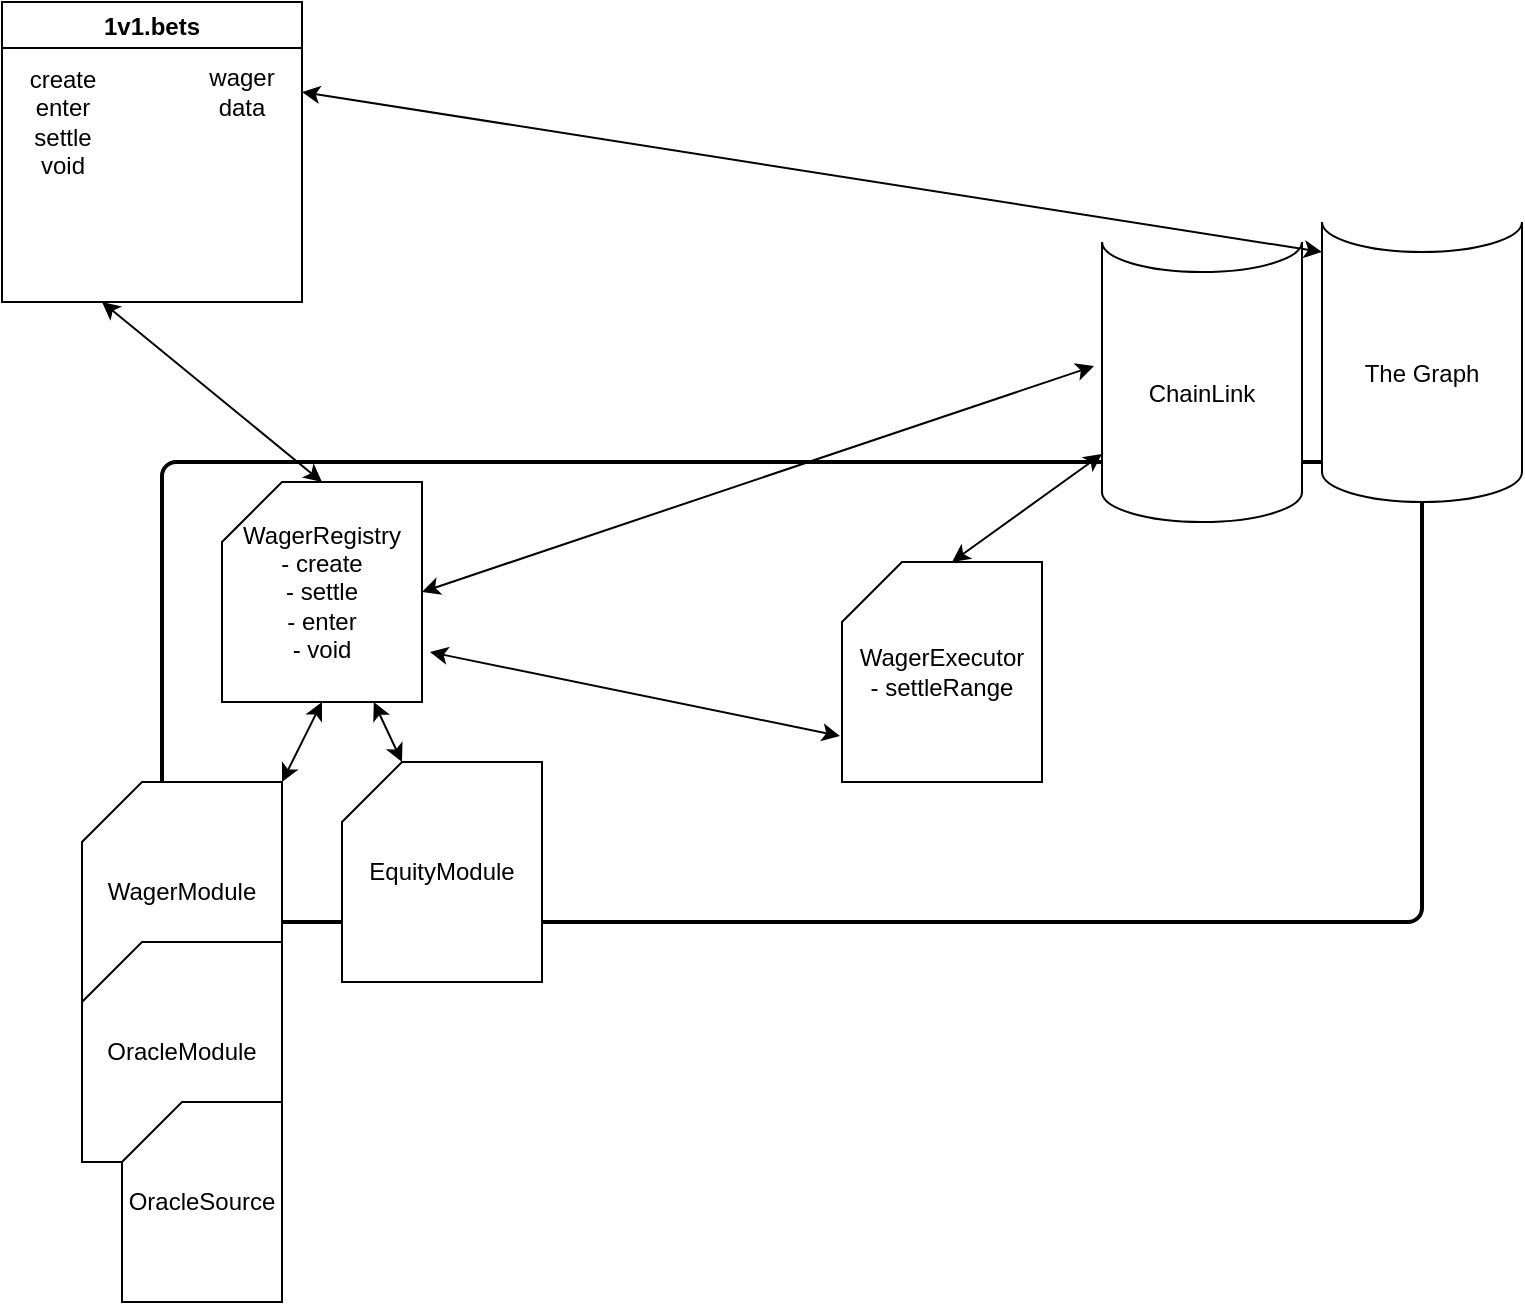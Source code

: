 <mxfile version="20.8.20" type="device"><diagram id="7iegp9VCJVkhf7B6MbN5" name="Page-2"><mxGraphModel dx="1026" dy="610" grid="1" gridSize="10" guides="1" tooltips="1" connect="1" arrows="1" fold="1" page="1" pageScale="1" pageWidth="850" pageHeight="1100" math="0" shadow="0"><root><mxCell id="0"/><mxCell id="1" parent="0"/><mxCell id="WlRcBu4MiZNcOrjR4DY8-1" value="1v1.bets" style="swimlane;" parent="1" vertex="1"><mxGeometry x="50" y="20" width="150" height="150" as="geometry"/></mxCell><mxCell id="WlRcBu4MiZNcOrjR4DY8-15" value="wager data" style="text;html=1;strokeColor=none;fillColor=none;align=center;verticalAlign=middle;whiteSpace=wrap;rounded=0;" parent="WlRcBu4MiZNcOrjR4DY8-1" vertex="1"><mxGeometry x="90" y="30" width="60" height="30" as="geometry"/></mxCell><mxCell id="WlRcBu4MiZNcOrjR4DY8-4" value="&lt;br&gt;&lt;br&gt;" style="rounded=1;whiteSpace=wrap;html=1;absoluteArcSize=1;arcSize=14;strokeWidth=2;" parent="1" vertex="1"><mxGeometry x="130" y="250" width="630" height="230" as="geometry"/></mxCell><mxCell id="WlRcBu4MiZNcOrjR4DY8-3" value="The Graph" style="shape=cylinder3;whiteSpace=wrap;html=1;boundedLbl=1;backgroundOutline=1;size=15;lid=0;" parent="1" vertex="1"><mxGeometry x="710" y="130" width="100" height="140" as="geometry"/></mxCell><mxCell id="WlRcBu4MiZNcOrjR4DY8-5" value="" style="endArrow=classic;startArrow=classic;html=1;rounded=0;exitX=0.5;exitY=0;exitDx=0;exitDy=0;exitPerimeter=0;" parent="1" source="WlRcBu4MiZNcOrjR4DY8-6" edge="1"><mxGeometry width="50" height="50" relative="1" as="geometry"><mxPoint x="400" y="260" as="sourcePoint"/><mxPoint x="100" y="170" as="targetPoint"/></mxGeometry></mxCell><mxCell id="WlRcBu4MiZNcOrjR4DY8-6" value="WagerRegistry&lt;br&gt;- create&lt;br&gt;- settle&lt;br&gt;- enter&lt;br&gt;- void" style="shape=card;whiteSpace=wrap;html=1;" parent="1" vertex="1"><mxGeometry x="160" y="260" width="100" height="110" as="geometry"/></mxCell><mxCell id="WlRcBu4MiZNcOrjR4DY8-7" value="" style="endArrow=classic;startArrow=classic;html=1;rounded=0;entryX=0;entryY=0;entryDx=0;entryDy=15;entryPerimeter=0;exitX=1;exitY=0.5;exitDx=0;exitDy=0;" parent="1" source="WlRcBu4MiZNcOrjR4DY8-15" target="WlRcBu4MiZNcOrjR4DY8-3" edge="1"><mxGeometry width="50" height="50" relative="1" as="geometry"><mxPoint x="400" y="260" as="sourcePoint"/><mxPoint x="450" y="210" as="targetPoint"/></mxGeometry></mxCell><mxCell id="WlRcBu4MiZNcOrjR4DY8-8" value="WagerExecutor&lt;br&gt;- settleRange" style="shape=card;whiteSpace=wrap;html=1;" parent="1" vertex="1"><mxGeometry x="470" y="300" width="100" height="110" as="geometry"/></mxCell><mxCell id="WlRcBu4MiZNcOrjR4DY8-11" value="ChainLink" style="shape=cylinder3;whiteSpace=wrap;html=1;boundedLbl=1;backgroundOutline=1;size=15;lid=0;" parent="1" vertex="1"><mxGeometry x="600" y="140" width="100" height="140" as="geometry"/></mxCell><mxCell id="WlRcBu4MiZNcOrjR4DY8-12" value="" style="endArrow=classic;startArrow=classic;html=1;rounded=0;exitX=0;exitY=0;exitDx=55;exitDy=0;exitPerimeter=0;" parent="1" source="WlRcBu4MiZNcOrjR4DY8-8" target="WlRcBu4MiZNcOrjR4DY8-11" edge="1"><mxGeometry width="50" height="50" relative="1" as="geometry"><mxPoint x="400" y="240" as="sourcePoint"/><mxPoint x="450" y="190" as="targetPoint"/></mxGeometry></mxCell><mxCell id="WlRcBu4MiZNcOrjR4DY8-13" value="" style="endArrow=classic;startArrow=classic;html=1;rounded=0;exitX=1;exitY=0.5;exitDx=0;exitDy=0;exitPerimeter=0;entryX=-0.04;entryY=0.443;entryDx=0;entryDy=0;entryPerimeter=0;" parent="1" source="WlRcBu4MiZNcOrjR4DY8-6" target="WlRcBu4MiZNcOrjR4DY8-11" edge="1"><mxGeometry width="50" height="50" relative="1" as="geometry"><mxPoint x="400" y="240" as="sourcePoint"/><mxPoint x="450" y="190" as="targetPoint"/></mxGeometry></mxCell><mxCell id="WlRcBu4MiZNcOrjR4DY8-14" value="create&lt;br&gt;enter&lt;br&gt;settle&lt;br&gt;void" style="text;html=1;align=center;verticalAlign=middle;resizable=0;points=[];autosize=1;strokeColor=none;fillColor=none;" parent="1" vertex="1"><mxGeometry x="50" y="45" width="60" height="70" as="geometry"/></mxCell><mxCell id="Qne_x6TCqashN8F8zVdm-1" value="EquityModule" style="shape=card;whiteSpace=wrap;html=1;" vertex="1" parent="1"><mxGeometry x="220" y="400" width="100" height="110" as="geometry"/></mxCell><mxCell id="Qne_x6TCqashN8F8zVdm-2" value="WagerModule" style="shape=card;whiteSpace=wrap;html=1;" vertex="1" parent="1"><mxGeometry x="90" y="410" width="100" height="110" as="geometry"/></mxCell><mxCell id="Qne_x6TCqashN8F8zVdm-6" value="" style="endArrow=classic;startArrow=classic;html=1;rounded=0;exitX=1.04;exitY=0.773;exitDx=0;exitDy=0;exitPerimeter=0;entryX=-0.01;entryY=0.791;entryDx=0;entryDy=0;entryPerimeter=0;" edge="1" parent="1" source="WlRcBu4MiZNcOrjR4DY8-6" target="WlRcBu4MiZNcOrjR4DY8-8"><mxGeometry width="50" height="50" relative="1" as="geometry"><mxPoint x="400" y="370" as="sourcePoint"/><mxPoint x="450" y="320" as="targetPoint"/></mxGeometry></mxCell><mxCell id="Qne_x6TCqashN8F8zVdm-7" value="OracleModule" style="shape=card;whiteSpace=wrap;html=1;" vertex="1" parent="1"><mxGeometry x="90" y="490" width="100" height="110" as="geometry"/></mxCell><mxCell id="Qne_x6TCqashN8F8zVdm-9" value="" style="endArrow=classic;startArrow=classic;html=1;rounded=0;entryX=0.5;entryY=1;entryDx=0;entryDy=0;entryPerimeter=0;exitX=1;exitY=0;exitDx=0;exitDy=0;exitPerimeter=0;" edge="1" parent="1" source="Qne_x6TCqashN8F8zVdm-2" target="WlRcBu4MiZNcOrjR4DY8-6"><mxGeometry width="50" height="50" relative="1" as="geometry"><mxPoint x="400" y="370" as="sourcePoint"/><mxPoint x="450" y="320" as="targetPoint"/><Array as="points"/></mxGeometry></mxCell><mxCell id="Qne_x6TCqashN8F8zVdm-10" value="" style="endArrow=classic;startArrow=classic;html=1;rounded=0;exitX=0;exitY=0;exitDx=30;exitDy=0;exitPerimeter=0;" edge="1" parent="1" source="Qne_x6TCqashN8F8zVdm-1" target="WlRcBu4MiZNcOrjR4DY8-6"><mxGeometry width="50" height="50" relative="1" as="geometry"><mxPoint x="200" y="420" as="sourcePoint"/><mxPoint x="220" y="380" as="targetPoint"/><Array as="points"/></mxGeometry></mxCell><mxCell id="Qne_x6TCqashN8F8zVdm-12" value="OracleSource" style="shape=card;whiteSpace=wrap;html=1;" vertex="1" parent="1"><mxGeometry x="110" y="570" width="80" height="100" as="geometry"/></mxCell></root></mxGraphModel></diagram></mxfile>